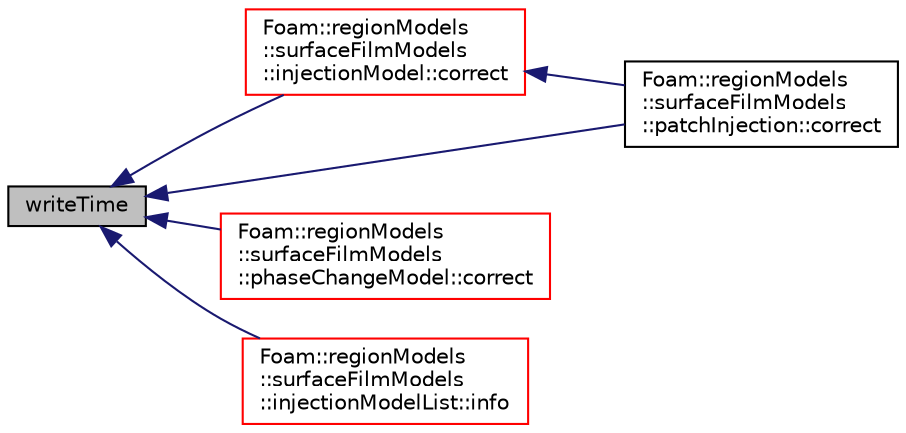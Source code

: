 digraph "writeTime"
{
  bgcolor="transparent";
  edge [fontname="Helvetica",fontsize="10",labelfontname="Helvetica",labelfontsize="10"];
  node [fontname="Helvetica",fontsize="10",shape=record];
  rankdir="LR";
  Node1 [label="writeTime",height=0.2,width=0.4,color="black", fillcolor="grey75", style="filled", fontcolor="black"];
  Node1 -> Node2 [dir="back",color="midnightblue",fontsize="10",style="solid",fontname="Helvetica"];
  Node2 [label="Foam::regionModels\l::surfaceFilmModels\l::injectionModel::correct",height=0.2,width=0.4,color="red",URL="$a01115.html#a3ae44b28050c3aa494c1d8e18cf618c1",tooltip="Correct. "];
  Node2 -> Node3 [dir="back",color="midnightblue",fontsize="10",style="solid",fontname="Helvetica"];
  Node3 [label="Foam::regionModels\l::surfaceFilmModels\l::patchInjection::correct",height=0.2,width=0.4,color="black",URL="$a01841.html#a8c67db65404877aac3731246ffb15754",tooltip="Correct. "];
  Node1 -> Node3 [dir="back",color="midnightblue",fontsize="10",style="solid",fontname="Helvetica"];
  Node1 -> Node4 [dir="back",color="midnightblue",fontsize="10",style="solid",fontname="Helvetica"];
  Node4 [label="Foam::regionModels\l::surfaceFilmModels\l::phaseChangeModel::correct",height=0.2,width=0.4,color="red",URL="$a01874.html#a887e984a640eead5f15de2e51b281cd8",tooltip="Correct. "];
  Node1 -> Node5 [dir="back",color="midnightblue",fontsize="10",style="solid",fontname="Helvetica"];
  Node5 [label="Foam::regionModels\l::surfaceFilmModels\l::injectionModelList::info",height=0.2,width=0.4,color="red",URL="$a01117.html#a535c2aef67becff77ed292ab0eceb44c",tooltip="Provide some info. "];
}
